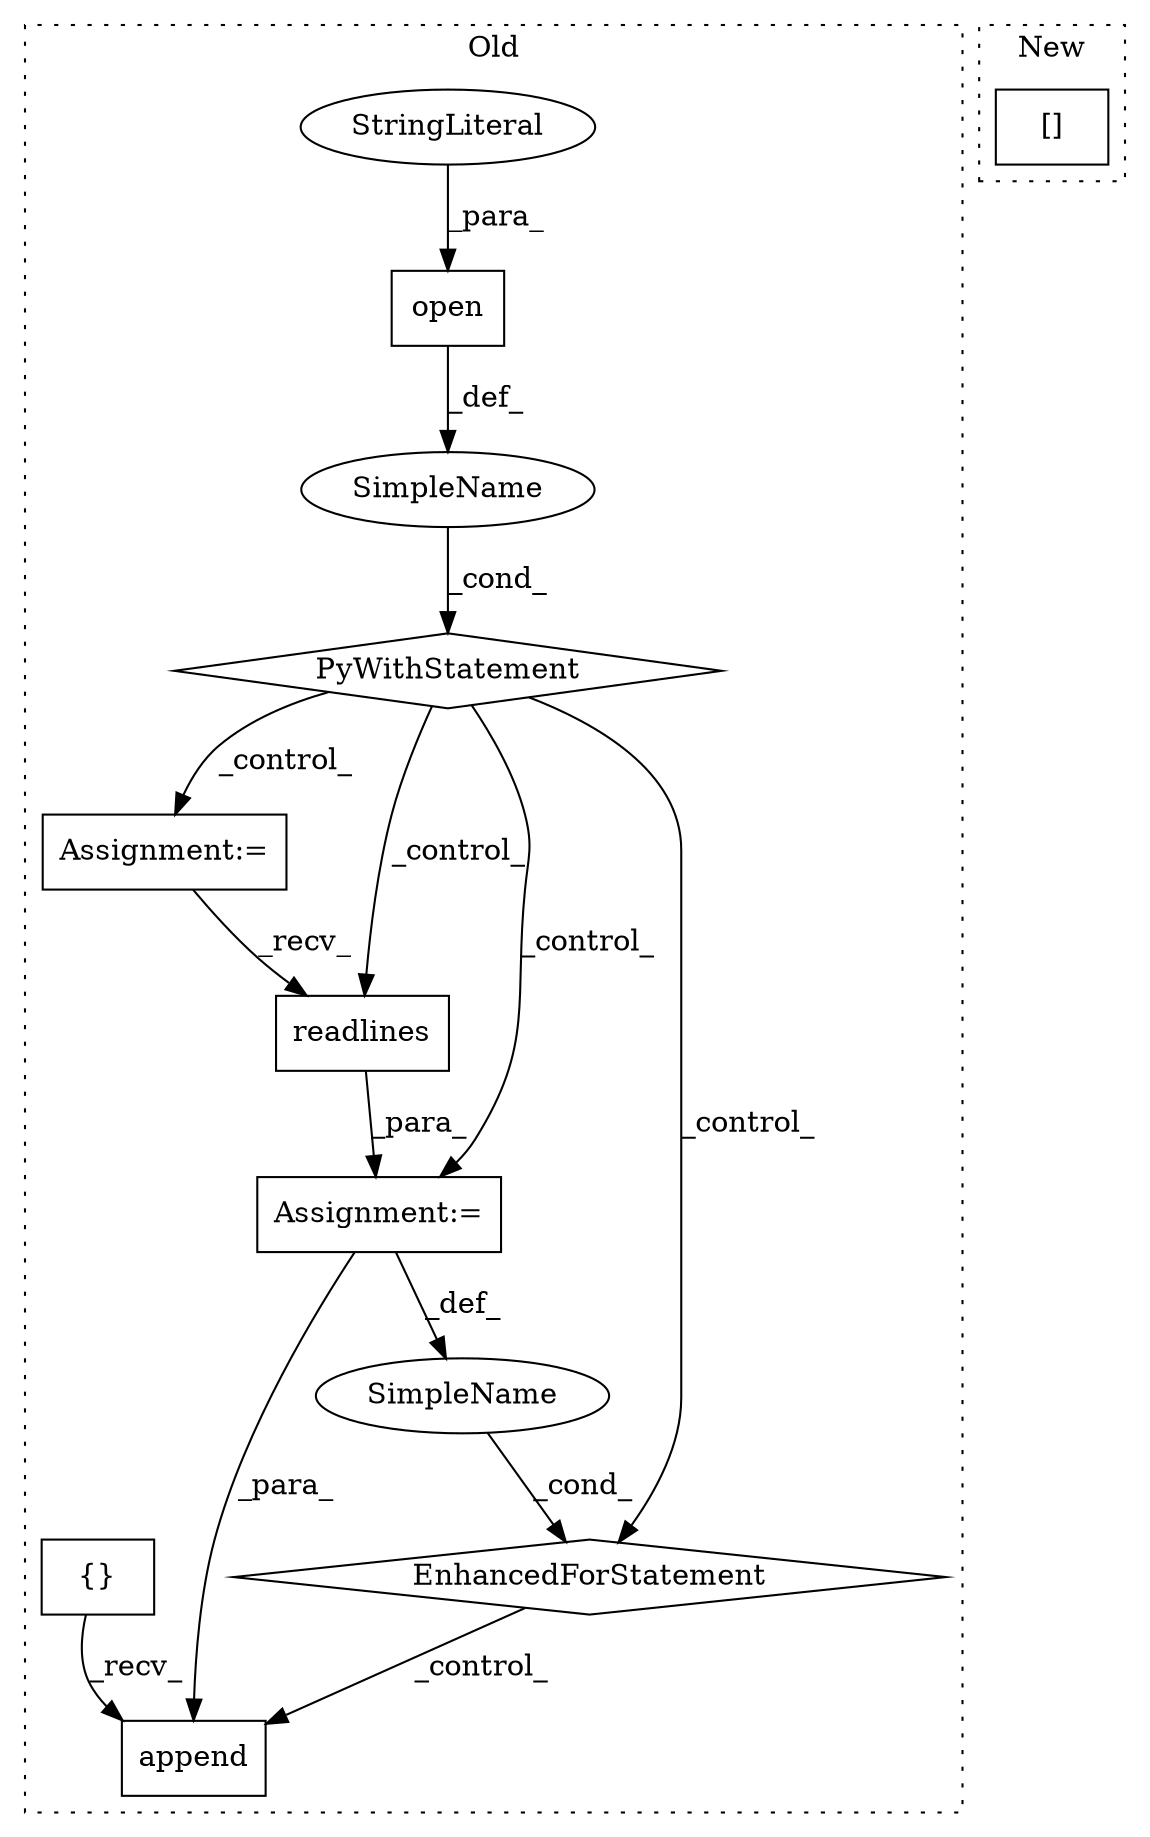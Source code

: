 digraph G {
subgraph cluster0 {
1 [label="readlines" a="32" s="4741" l="11" shape="box"];
3 [label="Assignment:=" a="7" s="4661,4752" l="57,2" shape="box"];
4 [label="SimpleName" a="42" s="" l="" shape="ellipse"];
5 [label="PyWithStatement" a="104" s="4596,4630" l="10,2" shape="diamond"];
6 [label="Assignment:=" a="7" s="4645" l="8" shape="box"];
7 [label="open" a="32" s="4606,4629" l="5,1" shape="box"];
8 [label="EnhancedForStatement" a="70" s="4661,4752" l="57,2" shape="diamond"];
9 [label="StringLiteral" a="45" s="4625" l="4" shape="ellipse"];
10 [label="SimpleName" a="42" s="4725" l="4" shape="ellipse"];
11 [label="append" a="32" s="4951,4981" l="7,1" shape="box"];
12 [label="{}" a="4" s="4572" l="2" shape="box"];
label = "Old";
style="dotted";
}
subgraph cluster1 {
2 [label="[]" a="2" s="3676,3709" l="23,1" shape="box"];
label = "New";
style="dotted";
}
1 -> 3 [label="_para_"];
3 -> 11 [label="_para_"];
3 -> 10 [label="_def_"];
4 -> 5 [label="_cond_"];
5 -> 1 [label="_control_"];
5 -> 8 [label="_control_"];
5 -> 6 [label="_control_"];
5 -> 3 [label="_control_"];
6 -> 1 [label="_recv_"];
7 -> 4 [label="_def_"];
8 -> 11 [label="_control_"];
9 -> 7 [label="_para_"];
10 -> 8 [label="_cond_"];
12 -> 11 [label="_recv_"];
}